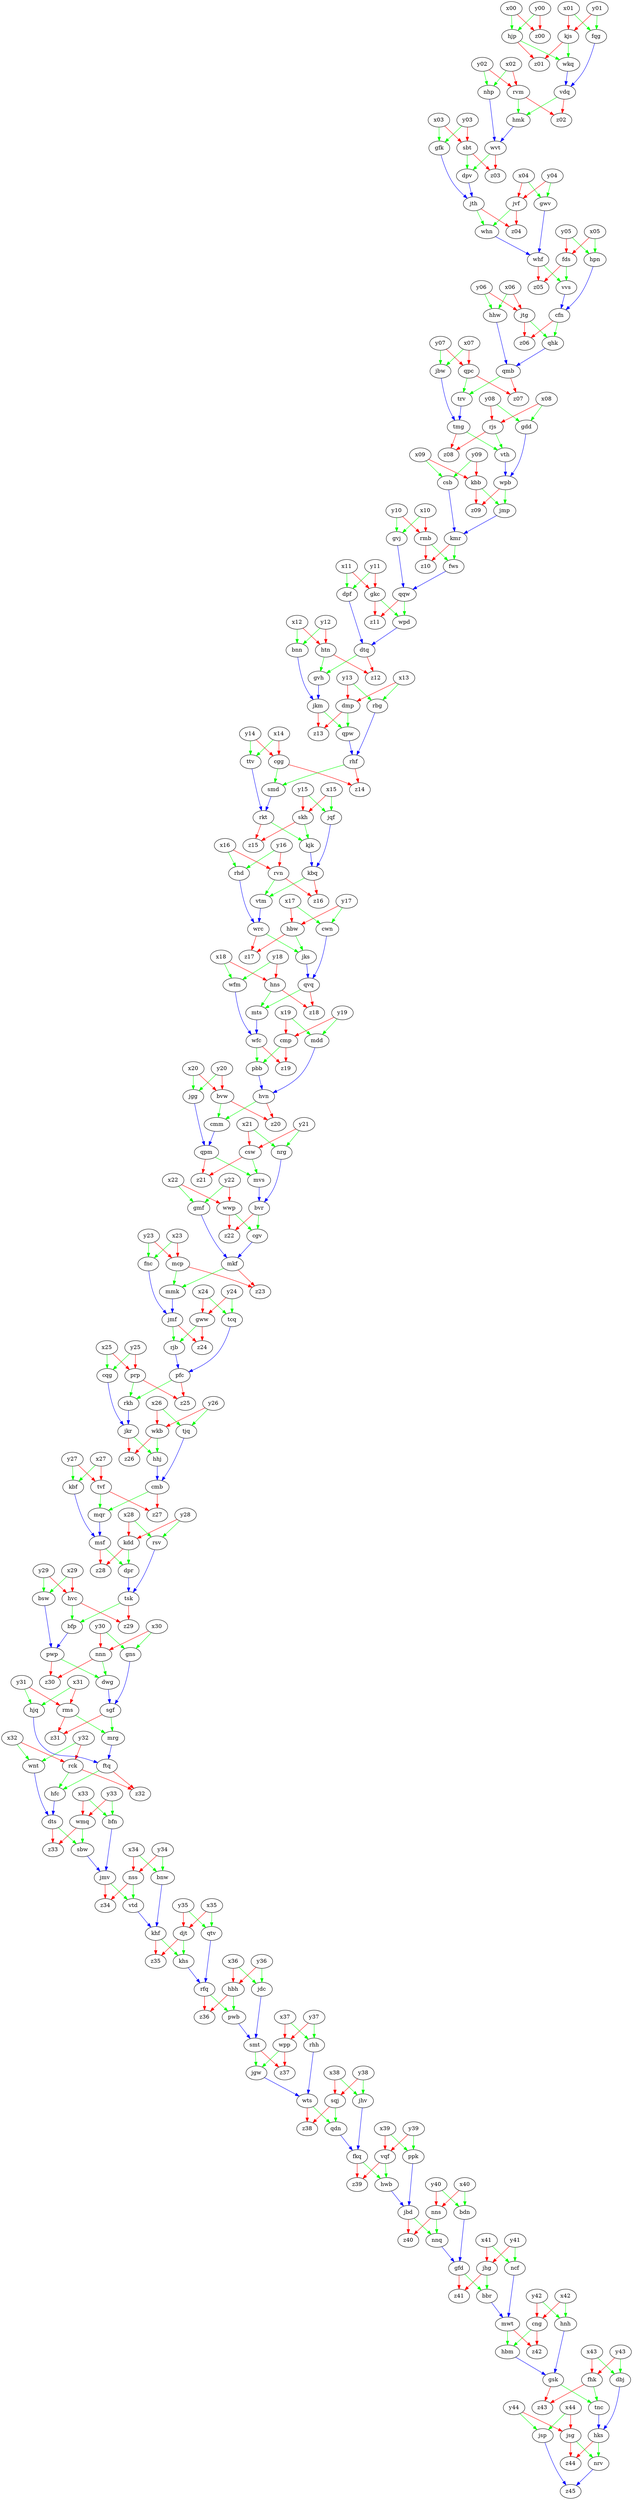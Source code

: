 digraph G {
  y33 -> bfn [color=green]
  x33 -> bfn [color=green]
  y32 -> rck [color=red]
  x32 -> rck [color=red]
  x30 -> gns [color=green]
  y30 -> gns [color=green]
  y36 -> hbh [color=red]
  x36 -> hbh [color=red]
  cng -> z42 [color=red]
  mwt -> z42 [color=red]
  bsw -> pwp [color=blue]
  bfp -> pwp [color=blue]
  x00 -> z00 [color=red]
  y00 -> z00 [color=red]
  y26 -> wkb [color=red]
  x26 -> wkb [color=red]
  x31 -> hjq [color=green]
  y31 -> hjq [color=green]
  jhg -> bbr [color=green]
  gfd -> bbr [color=green]
  y43 -> fhk [color=red]
  x43 -> fhk [color=red]
  mrg -> ftq [color=blue]
  hjq -> ftq [color=blue]
  jks -> qvq [color=blue]
  cwn -> qvq [color=blue]
  wrc -> z17 [color=red]
  hbw -> z17 [color=red]
  skh -> z15 [color=red]
  rkt -> z15 [color=red]
  x27 -> kbf [color=green]
  y27 -> kbf [color=green]
  jgg -> qpm [color=blue]
  cmm -> qpm [color=blue]
  y17 -> hbw [color=red]
  x17 -> hbw [color=red]
  khf -> khs [color=green]
  djt -> khs [color=green]
  qqw -> z11 [color=red]
  gkc -> z11 [color=red]
  rms -> z31 [color=red]
  sgf -> z31 [color=red]
  gww -> z24 [color=red]
  jmf -> z24 [color=red]
  x01 -> kjs [color=red]
  y01 -> kjs [color=red]
  pwp -> dwg [color=green]
  nnn -> dwg [color=green]
  tjq -> cmb [color=blue]
  hhj -> cmb [color=blue]
  x05 -> fds [color=red]
  y05 -> fds [color=red]
  x07 -> jbw [color=green]
  y07 -> jbw [color=green]
  y32 -> wnt [color=green]
  x32 -> wnt [color=green]
  x14 -> cgg [color=red]
  y14 -> cgg [color=red]
  rhf -> smd [color=green]
  cgg -> smd [color=green]
  djt -> z35 [color=red]
  khf -> z35 [color=red]
  tcq -> pfc [color=blue]
  rjb -> pfc [color=blue]
  qtv -> rfq [color=blue]
  khs -> rfq [color=blue]
  y41 -> jhg [color=red]
  x41 -> jhg [color=red]
  jbw -> tmg [color=blue]
  trv -> tmg [color=blue]
  y21 -> csw [color=red]
  x21 -> csw [color=red]
  jkm -> z13 [color=red]
  dmp -> z13 [color=red]
  rkh -> jkr [color=blue]
  cqg -> jkr [color=blue]
  y20 -> bvw [color=red]
  x20 -> bvw [color=red]
  pwb -> smt [color=blue]
  jdc -> smt [color=blue]
  x13 -> rbg [color=green]
  y13 -> rbg [color=green]
  wvt -> z03 [color=red]
  sbt -> z03 [color=red]
  jhg -> z41 [color=red]
  gfd -> z41 [color=red]
  x01 -> fqg [color=green]
  y01 -> fqg [color=green]
  wfc -> z19 [color=red]
  cmp -> z19 [color=red]
  cgg -> z14 [color=red]
  rhf -> z14 [color=red]
  wkb -> z26 [color=red]
  jkr -> z26 [color=red]
  y36 -> jdc [color=green]
  x36 -> jdc [color=green]
  x08 -> gdd [color=green]
  y08 -> gdd [color=green]
  fds -> vvs [color=green]
  whf -> vvs [color=green]
  y19 -> mdd [color=green]
  x19 -> mdd [color=green]
  x31 -> rms [color=red]
  y31 -> rms [color=red]
  nss -> vtd [color=green]
  jmv -> vtd [color=green]
  pwp -> z30 [color=red]
  nnn -> z30 [color=red]
  x23 -> mcp [color=red]
  y23 -> mcp [color=red]
  jvf -> z04 [color=red]
  jth -> z04 [color=red]
  y38 -> jhv [color=green]
  x38 -> jhv [color=green]
  kjs -> wkq [color=green]
  hjp -> wkq [color=green]
  sqj -> qdn [color=green]
  wts -> qdn [color=green]
  y16 -> rvn [color=red]
  x16 -> rvn [color=red]
  kbf -> msf [color=blue]
  mqr -> msf [color=blue]
  y25 -> prp [color=red]
  x25 -> prp [color=red]
  y26 -> tjq [color=green]
  x26 -> tjq [color=green]
  cgv -> mkf [color=blue]
  gmf -> mkf [color=blue]
  y12 -> htn [color=red]
  x12 -> htn [color=red]
  kdd -> dpr [color=green]
  msf -> dpr [color=green]
  vtd -> khf [color=blue]
  bnw -> khf [color=blue]
  smd -> rkt [color=blue]
  ttv -> rkt [color=blue]
  fnc -> jmf [color=blue]
  mmk -> jmf [color=blue]
  ppk -> jbd [color=blue]
  hwb -> jbd [color=blue]
  jbd -> nnq [color=green]
  nns -> nnq [color=green]
  mcp -> z23 [color=red]
  mkf -> z23 [color=red]
  kbb -> jmp [color=green]
  wpb -> jmp [color=green]
  pbb -> hvn [color=blue]
  mdd -> hvn [color=blue]
  dts -> z33 [color=red]
  wmq -> z33 [color=red]
  x42 -> hnh [color=green]
  y42 -> hnh [color=green]
  rck -> hfc [color=green]
  ftq -> hfc [color=green]
  rfq -> z36 [color=red]
  hbh -> z36 [color=red]
  y05 -> hpn [color=green]
  x05 -> hpn [color=green]
  nns -> z40 [color=red]
  jbd -> z40 [color=red]
  x14 -> ttv [color=green]
  y14 -> ttv [color=green]
  jmv -> z34 [color=red]
  nss -> z34 [color=red]
  vth -> wpb [color=blue]
  gdd -> wpb [color=blue]
  y08 -> rjs [color=red]
  x08 -> rjs [color=red]
  y42 -> cng [color=red]
  x42 -> cng [color=red]
  x35 -> qtv [color=green]
  y35 -> qtv [color=green]
  y02 -> rvm [color=red]
  x02 -> rvm [color=red]
  mcp -> mmk [color=green]
  mkf -> mmk [color=green]
  y28 -> rsv [color=green]
  x28 -> rsv [color=green]
  wfm -> wfc [color=blue]
  mts -> wfc [color=blue]
  wnt -> dts [color=blue]
  hfc -> dts [color=blue]
  sgf -> mrg [color=green]
  rms -> mrg [color=green]
  bbr -> mwt [color=blue]
  ncf -> mwt [color=blue]
  wpb -> z09 [color=red]
  kbb -> z09 [color=red]
  x06 -> jtg [color=red]
  y06 -> jtg [color=red]
  sbw -> jmv [color=blue]
  bfn -> jmv [color=blue]
  kmr -> z10 [color=red]
  rmb -> z10 [color=red]
  rvn -> z16 [color=red]
  kbq -> z16 [color=red]
  y09 -> kbb [color=red]
  x09 -> kbb [color=red]
  gsk -> z43 [color=red]
  fhk -> z43 [color=red]
  y23 -> fnc [color=green]
  x23 -> fnc [color=green]
  y29 -> hvc [color=red]
  x29 -> hvc [color=red]
  wwp -> cgv [color=green]
  bvr -> cgv [color=green]
  tnc -> hks [color=blue]
  dbj -> hks [color=blue]
  tvf -> z27 [color=red]
  cmb -> z27 [color=red]
  bvw -> z20 [color=red]
  hvn -> z20 [color=red]
  x44 -> jsg [color=red]
  y44 -> jsg [color=red]
  rsv -> tsk [color=blue]
  dpr -> tsk [color=blue]
  sqj -> z38 [color=red]
  wts -> z38 [color=red]
  x40 -> bdn [color=green]
  y40 -> bdn [color=green]
  qpc -> trv [color=green]
  qmb -> trv [color=green]
  qvq -> z18 [color=red]
  hns -> z18 [color=red]
  x41 -> ncf [color=green]
  y41 -> ncf [color=green]
  qdn -> fkq [color=blue]
  jhv -> fkq [color=blue]
  y27 -> tvf [color=red]
  x27 -> tvf [color=red]
  rvm -> z02 [color=red]
  vdq -> z02 [color=red]
  whf -> z05 [color=red]
  fds -> z05 [color=red]
  tmg -> vth [color=green]
  rjs -> vth [color=green]
  y34 -> bnw [color=green]
  x34 -> bnw [color=green]
  y21 -> nrg [color=green]
  x21 -> nrg [color=green]
  gsk -> tnc [color=green]
  fhk -> tnc [color=green]
  x38 -> sqj [color=red]
  y38 -> sqj [color=red]
  y18 -> wfm [color=green]
  x18 -> wfm [color=green]
  hvc -> bfp [color=green]
  tsk -> bfp [color=green]
  jqf -> kbq [color=blue]
  kjk -> kbq [color=blue]
  dmp -> qpw [color=green]
  jkm -> qpw [color=green]
  x19 -> cmp [color=red]
  y19 -> cmp [color=red]
  y24 -> gww [color=red]
  x24 -> gww [color=red]
  prp -> rkh [color=green]
  pfc -> rkh [color=green]
  rmb -> fws [color=green]
  kmr -> fws [color=green]
  nnq -> gfd [color=blue]
  bdn -> gfd [color=blue]
  y39 -> vqf [color=red]
  x39 -> vqf [color=red]
  qpm -> z21 [color=red]
  csw -> z21 [color=red]
  smt -> z37 [color=red]
  wpp -> z37 [color=red]
  x12 -> bnn [color=green]
  y12 -> bnn [color=green]
  x10 -> rmb [color=red]
  y10 -> rmb [color=red]
  y33 -> wmq [color=red]
  x33 -> wmq [color=red]
  x18 -> hns [color=red]
  y18 -> hns [color=red]
  vvs -> cfn [color=blue]
  hpn -> cfn [color=blue]
  jmf -> rjb [color=green]
  gww -> rjb [color=green]
  nrg -> bvr [color=blue]
  mvs -> bvr [color=blue]
  cmp -> pbb [color=green]
  wfc -> pbb [color=green]
  kbq -> vtm [color=green]
  rvn -> vtm [color=green]
  gfk -> jth [color=blue]
  dpv -> jth [color=blue]
  y25 -> cqg [color=green]
  x25 -> cqg [color=green]
  wvt -> dpv [color=green]
  sbt -> dpv [color=green]
  cmb -> mqr [color=green]
  tvf -> mqr [color=green]
  hjp -> z01 [color=red]
  kjs -> z01 [color=red]
  y00 -> hjp [color=green]
  x00 -> hjp [color=green]
  x35 -> djt [color=red]
  y35 -> djt [color=red]
  mwt -> hbm [color=green]
  cng -> hbm [color=green]
  y24 -> tcq [color=green]
  x24 -> tcq [color=green]
  tsk -> z29 [color=red]
  hvc -> z29 [color=red]
  rkt -> kjk [color=green]
  skh -> kjk [color=green]
  jth -> whn [color=green]
  jvf -> whn [color=green]
  x02 -> nhp [color=green]
  y02 -> nhp [color=green]
  hns -> mts [color=green]
  qvq -> mts [color=green]
  y04 -> jvf [color=red]
  x04 -> jvf [color=red]
  pfc -> z25 [color=red]
  prp -> z25 [color=red]
  y03 -> sbt [color=red]
  x03 -> sbt [color=red]
  csw -> mvs [color=green]
  qpm -> mvs [color=green]
  y29 -> bsw [color=green]
  x29 -> bsw [color=green]
  wkb -> hhj [color=green]
  jkr -> hhj [color=green]
  x03 -> gfk [color=green]
  y03 -> gfk [color=green]
  vqf -> z39 [color=red]
  fkq -> z39 [color=red]
  x15 -> skh [color=red]
  y15 -> skh [color=red]
  wpd -> dtq [color=blue]
  dpf -> dtq [color=blue]
  nrv -> z45 [color=blue]
  jsp -> z45 [color=blue]
  jtg -> qhk [color=green]
  cfn -> qhk [color=green]
  rhd -> wrc [color=blue]
  vtm -> wrc [color=blue]
  y30 -> nnn [color=red]
  x30 -> nnn [color=red]
  htn -> gvh [color=green]
  dtq -> gvh [color=green]
  y43 -> dbj [color=green]
  x43 -> dbj [color=green]
  x17 -> cwn [color=green]
  y17 -> cwn [color=green]
  htn -> z12 [color=red]
  dtq -> z12 [color=red]
  y20 -> jgg [color=green]
  x20 -> jgg [color=green]
  vdq -> hmk [color=green]
  rvm -> hmk [color=green]
  jgw -> wts [color=blue]
  rhh -> wts [color=blue]
  jsg -> z44 [color=red]
  hks -> z44 [color=red]
  gns -> sgf [color=blue]
  dwg -> sgf [color=blue]
  fqg -> vdq [color=blue]
  wkq -> vdq [color=blue]
  vqf -> hwb [color=green]
  fkq -> hwb [color=green]
  x04 -> gwv [color=green]
  y04 -> gwv [color=green]
  msf -> z28 [color=red]
  kdd -> z28 [color=red]
  rjs -> z08 [color=red]
  tmg -> z08 [color=red]
  x16 -> rhd [color=green]
  y16 -> rhd [color=green]
  x06 -> hhw [color=green]
  y06 -> hhw [color=green]
  gkc -> wpd [color=green]
  qqw -> wpd [color=green]
  x28 -> kdd [color=red]
  y28 -> kdd [color=red]
  fws -> qqw [color=blue]
  gvj -> qqw [color=blue]
  y39 -> ppk [color=green]
  x39 -> ppk [color=green]
  rfq -> pwb [color=green]
  hbh -> pwb [color=green]
  y11 -> dpf [color=green]
  x11 -> dpf [color=green]
  x40 -> nns [color=red]
  y40 -> nns [color=red]
  hbm -> gsk [color=blue]
  hnh -> gsk [color=blue]
  y09 -> csb [color=green]
  x09 -> csb [color=green]
  y37 -> wpp [color=red]
  x37 -> wpp [color=red]
  hmk -> wvt [color=blue]
  nhp -> wvt [color=blue]
  x34 -> nss [color=red]
  y34 -> nss [color=red]
  rck -> z32 [color=red]
  ftq -> z32 [color=red]
  jsg -> nrv [color=green]
  hks -> nrv [color=green]
  y37 -> rhh [color=green]
  x37 -> rhh [color=green]
  wpp -> jgw [color=green]
  smt -> jgw [color=green]
  y11 -> gkc [color=red]
  x11 -> gkc [color=red]
  x07 -> qpc [color=red]
  y07 -> qpc [color=red]
  qpw -> rhf [color=blue]
  rbg -> rhf [color=blue]
  x15 -> jqf [color=green]
  y15 -> jqf [color=green]
  y22 -> wwp [color=red]
  x22 -> wwp [color=red]
  hhw -> qmb [color=blue]
  qhk -> qmb [color=blue]
  jmp -> kmr [color=blue]
  csb -> kmr [color=blue]
  hbw -> jks [color=green]
  wrc -> jks [color=green]
  x13 -> dmp [color=red]
  y13 -> dmp [color=red]
  gwv -> whf [color=blue]
  whn -> whf [color=blue]
  dts -> sbw [color=green]
  wmq -> sbw [color=green]
  bnn -> jkm [color=blue]
  gvh -> jkm [color=blue]
  qmb -> z07 [color=red]
  qpc -> z07 [color=red]
  bvw -> cmm [color=green]
  hvn -> cmm [color=green]
  y10 -> gvj [color=green]
  x10 -> gvj [color=green]
  x44 -> jsp [color=green]
  y44 -> jsp [color=green]
  jtg -> z06 [color=red]
  cfn -> z06 [color=red]
  wwp -> z22 [color=red]
  bvr -> z22 [color=red]
  y22 -> gmf [color=green]
  x22 -> gmf [color=green]
}